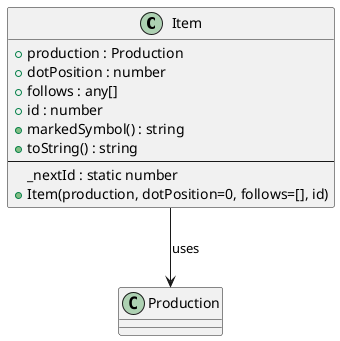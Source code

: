 @startuml


class Item {
    +production : Production
    +dotPosition : number
    +follows : any[]
    +id : number
    +markedSymbol() : string
    +toString() : string
    --
    _nextId : static number
    +Item(production, dotPosition=0, follows=[], id)
}



Item --> Production : uses

@enduml
